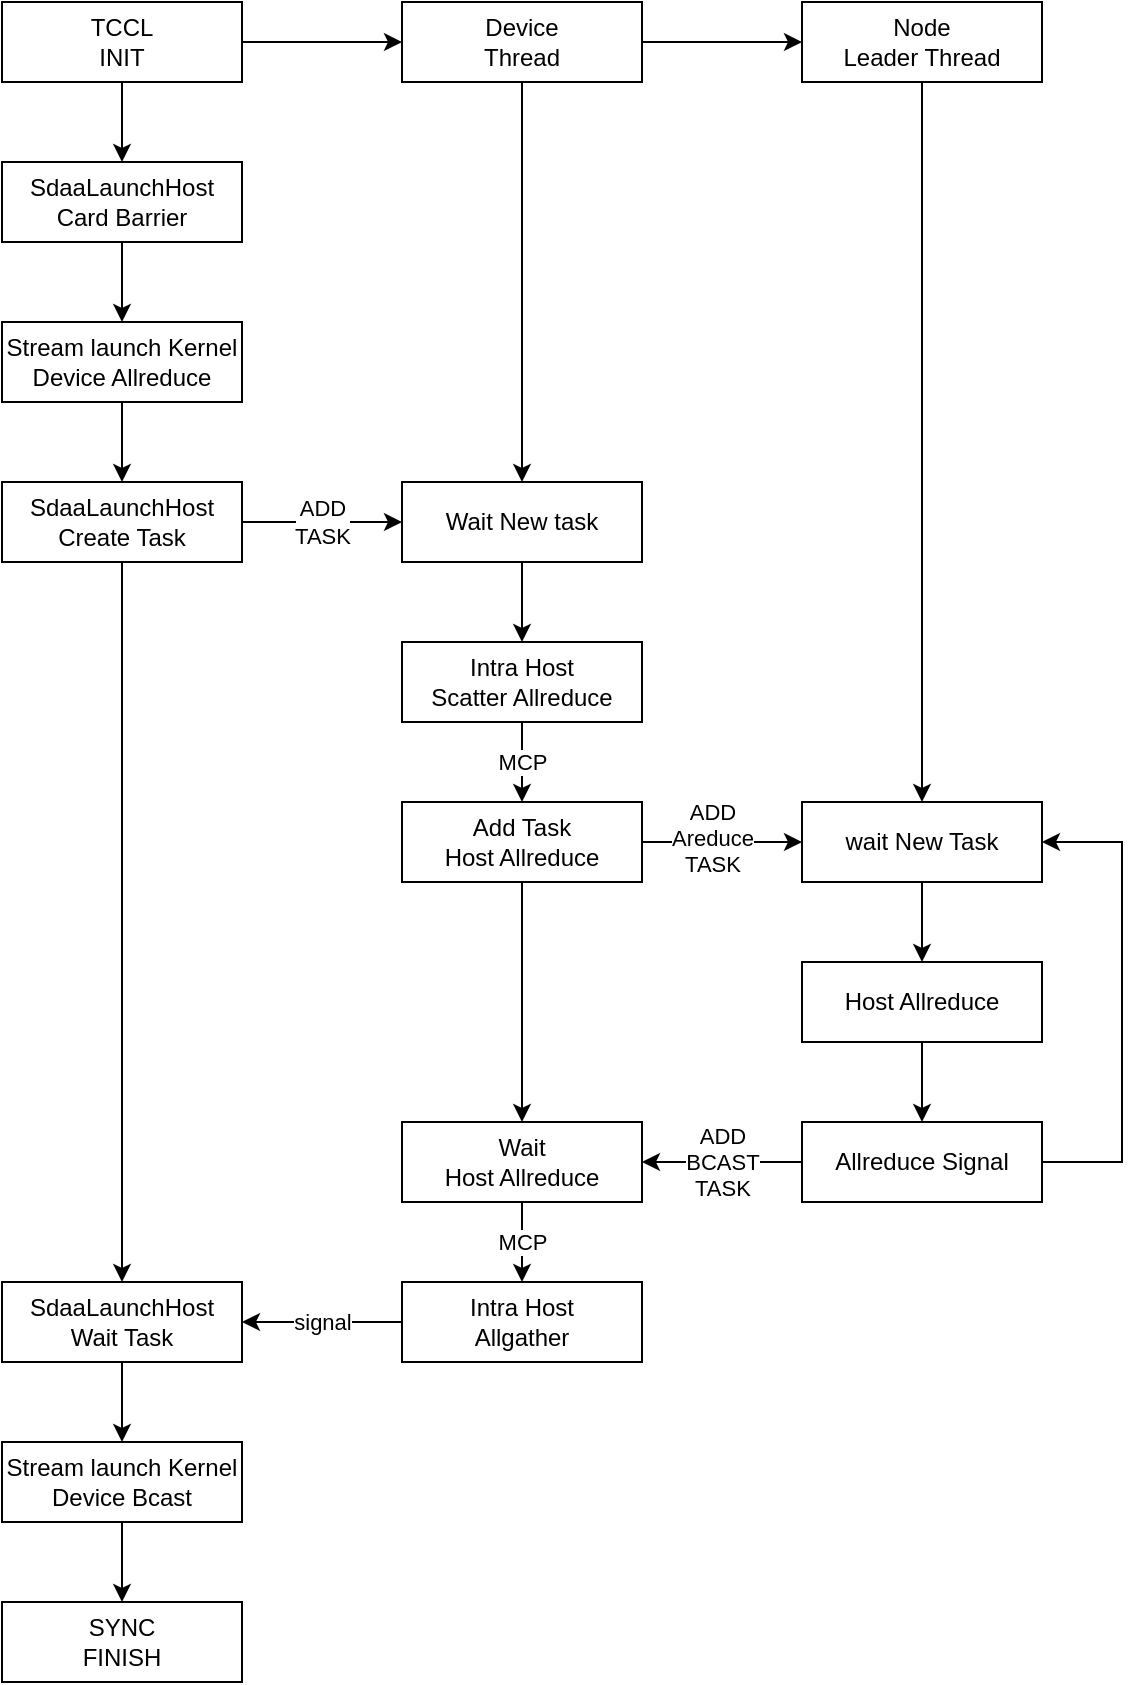 <mxfile version="21.0.10" type="github">
  <diagram name="Page-1" id="EsT10xzCCeYcYSkJDmvW">
    <mxGraphModel dx="2074" dy="1156" grid="1" gridSize="10" guides="1" tooltips="1" connect="1" arrows="1" fold="1" page="1" pageScale="1" pageWidth="850" pageHeight="1100" math="0" shadow="0">
      <root>
        <mxCell id="0" />
        <mxCell id="1" parent="0" />
        <mxCell id="1WPlRurY3LXXzc_wm_BW-7" value="" style="edgeStyle=orthogonalEdgeStyle;rounded=0;orthogonalLoop=1;jettySize=auto;html=1;" parent="1" source="1WPlRurY3LXXzc_wm_BW-1" target="1WPlRurY3LXXzc_wm_BW-4" edge="1">
          <mxGeometry relative="1" as="geometry" />
        </mxCell>
        <mxCell id="1WPlRurY3LXXzc_wm_BW-1" value="Stream launch Kernel&lt;br&gt;Device Allreduce" style="rounded=0;whiteSpace=wrap;html=1;" parent="1" vertex="1">
          <mxGeometry x="200" y="320" width="120" height="40" as="geometry" />
        </mxCell>
        <mxCell id="1WPlRurY3LXXzc_wm_BW-3" value="" style="edgeStyle=orthogonalEdgeStyle;rounded=0;orthogonalLoop=1;jettySize=auto;html=1;" parent="1" source="1WPlRurY3LXXzc_wm_BW-2" target="1WPlRurY3LXXzc_wm_BW-1" edge="1">
          <mxGeometry relative="1" as="geometry" />
        </mxCell>
        <mxCell id="1WPlRurY3LXXzc_wm_BW-2" value="SdaaLaunchHost&lt;br&gt;Card Barrier" style="rounded=0;whiteSpace=wrap;html=1;" parent="1" vertex="1">
          <mxGeometry x="200" y="240" width="120" height="40" as="geometry" />
        </mxCell>
        <mxCell id="1WPlRurY3LXXzc_wm_BW-6" value="ADD&lt;br&gt;TASK" style="edgeStyle=orthogonalEdgeStyle;rounded=0;orthogonalLoop=1;jettySize=auto;html=1;" parent="1" source="1WPlRurY3LXXzc_wm_BW-4" target="1WPlRurY3LXXzc_wm_BW-5" edge="1">
          <mxGeometry relative="1" as="geometry" />
        </mxCell>
        <mxCell id="Y7l1YH2GiNnYRPJC3hIs-2" value="" style="edgeStyle=orthogonalEdgeStyle;rounded=0;orthogonalLoop=1;jettySize=auto;html=1;" edge="1" parent="1" source="1WPlRurY3LXXzc_wm_BW-4" target="Y7l1YH2GiNnYRPJC3hIs-1">
          <mxGeometry relative="1" as="geometry" />
        </mxCell>
        <mxCell id="1WPlRurY3LXXzc_wm_BW-4" value="SdaaLaunchHost&lt;br&gt;Create Task" style="rounded=0;whiteSpace=wrap;html=1;" parent="1" vertex="1">
          <mxGeometry x="200" y="400" width="120" height="40" as="geometry" />
        </mxCell>
        <mxCell id="Y7l1YH2GiNnYRPJC3hIs-9" value="" style="edgeStyle=orthogonalEdgeStyle;rounded=0;orthogonalLoop=1;jettySize=auto;html=1;" edge="1" parent="1" source="1WPlRurY3LXXzc_wm_BW-5">
          <mxGeometry relative="1" as="geometry">
            <mxPoint x="460" y="480" as="targetPoint" />
            <Array as="points">
              <mxPoint x="460" y="450" />
              <mxPoint x="460" y="450" />
            </Array>
          </mxGeometry>
        </mxCell>
        <mxCell id="1WPlRurY3LXXzc_wm_BW-5" value="Wait New task" style="rounded=0;whiteSpace=wrap;html=1;" parent="1" vertex="1">
          <mxGeometry x="400" y="400" width="120" height="40" as="geometry" />
        </mxCell>
        <mxCell id="Y7l1YH2GiNnYRPJC3hIs-12" value="" style="edgeStyle=orthogonalEdgeStyle;rounded=0;orthogonalLoop=1;jettySize=auto;html=1;" edge="1" parent="1" source="1WPlRurY3LXXzc_wm_BW-8" target="Y7l1YH2GiNnYRPJC3hIs-11">
          <mxGeometry relative="1" as="geometry" />
        </mxCell>
        <mxCell id="Y7l1YH2GiNnYRPJC3hIs-34" value="ADD&lt;br&gt;Areduce&lt;br&gt;TASK" style="edgeLabel;html=1;align=center;verticalAlign=middle;resizable=0;points=[];" vertex="1" connectable="0" parent="Y7l1YH2GiNnYRPJC3hIs-12">
          <mxGeometry x="-0.125" y="2" relative="1" as="geometry">
            <mxPoint as="offset" />
          </mxGeometry>
        </mxCell>
        <mxCell id="Y7l1YH2GiNnYRPJC3hIs-23" value="" style="edgeStyle=orthogonalEdgeStyle;rounded=0;orthogonalLoop=1;jettySize=auto;html=1;" edge="1" parent="1" source="1WPlRurY3LXXzc_wm_BW-8" target="Y7l1YH2GiNnYRPJC3hIs-22">
          <mxGeometry relative="1" as="geometry" />
        </mxCell>
        <mxCell id="1WPlRurY3LXXzc_wm_BW-8" value="Add Task&lt;br&gt;Host Allreduce" style="rounded=0;whiteSpace=wrap;html=1;" parent="1" vertex="1">
          <mxGeometry x="400" y="560" width="120" height="40" as="geometry" />
        </mxCell>
        <mxCell id="Y7l1YH2GiNnYRPJC3hIs-32" value="" style="edgeStyle=orthogonalEdgeStyle;rounded=0;orthogonalLoop=1;jettySize=auto;html=1;" edge="1" parent="1" source="Y7l1YH2GiNnYRPJC3hIs-1" target="Y7l1YH2GiNnYRPJC3hIs-31">
          <mxGeometry relative="1" as="geometry" />
        </mxCell>
        <mxCell id="Y7l1YH2GiNnYRPJC3hIs-1" value="SdaaLaunchHost&lt;br&gt;Wait Task" style="rounded=0;whiteSpace=wrap;html=1;" vertex="1" parent="1">
          <mxGeometry x="200" y="800" width="120" height="40" as="geometry" />
        </mxCell>
        <mxCell id="Y7l1YH2GiNnYRPJC3hIs-4" value="" style="edgeStyle=orthogonalEdgeStyle;rounded=0;orthogonalLoop=1;jettySize=auto;html=1;" edge="1" parent="1" source="Y7l1YH2GiNnYRPJC3hIs-3" target="1WPlRurY3LXXzc_wm_BW-2">
          <mxGeometry relative="1" as="geometry" />
        </mxCell>
        <mxCell id="Y7l1YH2GiNnYRPJC3hIs-6" value="" style="edgeStyle=orthogonalEdgeStyle;rounded=0;orthogonalLoop=1;jettySize=auto;html=1;" edge="1" parent="1" source="Y7l1YH2GiNnYRPJC3hIs-3" target="Y7l1YH2GiNnYRPJC3hIs-5">
          <mxGeometry relative="1" as="geometry" />
        </mxCell>
        <mxCell id="Y7l1YH2GiNnYRPJC3hIs-3" value="TCCL&lt;br&gt;INIT" style="rounded=0;whiteSpace=wrap;html=1;" vertex="1" parent="1">
          <mxGeometry x="200" y="160" width="120" height="40" as="geometry" />
        </mxCell>
        <mxCell id="Y7l1YH2GiNnYRPJC3hIs-8" value="" style="edgeStyle=orthogonalEdgeStyle;rounded=0;orthogonalLoop=1;jettySize=auto;html=1;" edge="1" parent="1" source="Y7l1YH2GiNnYRPJC3hIs-5" target="Y7l1YH2GiNnYRPJC3hIs-7">
          <mxGeometry relative="1" as="geometry" />
        </mxCell>
        <mxCell id="Y7l1YH2GiNnYRPJC3hIs-5" value="Device&lt;br&gt;Thread" style="rounded=0;whiteSpace=wrap;html=1;" vertex="1" parent="1">
          <mxGeometry x="400" y="160" width="120" height="40" as="geometry" />
        </mxCell>
        <mxCell id="Y7l1YH2GiNnYRPJC3hIs-7" value="Node&lt;br&gt;Leader Thread" style="rounded=0;whiteSpace=wrap;html=1;" vertex="1" parent="1">
          <mxGeometry x="600" y="160" width="120" height="40" as="geometry" />
        </mxCell>
        <mxCell id="Y7l1YH2GiNnYRPJC3hIs-10" value="" style="edgeStyle=orthogonalEdgeStyle;rounded=0;orthogonalLoop=1;jettySize=auto;html=1;exitX=0.5;exitY=1;exitDx=0;exitDy=0;entryX=0.5;entryY=0;entryDx=0;entryDy=0;" edge="1" parent="1" source="Y7l1YH2GiNnYRPJC3hIs-5" target="1WPlRurY3LXXzc_wm_BW-5">
          <mxGeometry relative="1" as="geometry">
            <mxPoint x="470" y="450" as="sourcePoint" />
            <mxPoint x="470" y="490" as="targetPoint" />
            <Array as="points">
              <mxPoint x="460" y="290" />
              <mxPoint x="460" y="290" />
            </Array>
          </mxGeometry>
        </mxCell>
        <mxCell id="Y7l1YH2GiNnYRPJC3hIs-18" value="" style="edgeStyle=orthogonalEdgeStyle;rounded=0;orthogonalLoop=1;jettySize=auto;html=1;" edge="1" parent="1" source="Y7l1YH2GiNnYRPJC3hIs-11" target="Y7l1YH2GiNnYRPJC3hIs-17">
          <mxGeometry relative="1" as="geometry" />
        </mxCell>
        <mxCell id="Y7l1YH2GiNnYRPJC3hIs-11" value="wait New Task" style="rounded=0;whiteSpace=wrap;html=1;" vertex="1" parent="1">
          <mxGeometry x="600" y="560" width="120" height="40" as="geometry" />
        </mxCell>
        <mxCell id="Y7l1YH2GiNnYRPJC3hIs-15" value="MCP" style="edgeStyle=orthogonalEdgeStyle;rounded=0;orthogonalLoop=1;jettySize=auto;html=1;" edge="1" parent="1" source="Y7l1YH2GiNnYRPJC3hIs-13" target="1WPlRurY3LXXzc_wm_BW-8">
          <mxGeometry relative="1" as="geometry">
            <Array as="points">
              <mxPoint x="460" y="540" />
              <mxPoint x="460" y="540" />
            </Array>
          </mxGeometry>
        </mxCell>
        <mxCell id="Y7l1YH2GiNnYRPJC3hIs-13" value="Intra Host&lt;br style=&quot;border-color: var(--border-color);&quot;&gt;Scatter Allreduce" style="rounded=0;whiteSpace=wrap;html=1;" vertex="1" parent="1">
          <mxGeometry x="400" y="480" width="120" height="40" as="geometry" />
        </mxCell>
        <mxCell id="Y7l1YH2GiNnYRPJC3hIs-16" value="" style="edgeStyle=orthogonalEdgeStyle;rounded=0;orthogonalLoop=1;jettySize=auto;html=1;exitX=0.5;exitY=1;exitDx=0;exitDy=0;entryX=0.5;entryY=0;entryDx=0;entryDy=0;" edge="1" parent="1" source="Y7l1YH2GiNnYRPJC3hIs-7" target="Y7l1YH2GiNnYRPJC3hIs-11">
          <mxGeometry relative="1" as="geometry">
            <mxPoint x="470" y="210" as="sourcePoint" />
            <mxPoint x="470" y="410" as="targetPoint" />
            <Array as="points">
              <mxPoint x="660" y="360" />
              <mxPoint x="660" y="360" />
            </Array>
          </mxGeometry>
        </mxCell>
        <mxCell id="Y7l1YH2GiNnYRPJC3hIs-20" value="" style="edgeStyle=orthogonalEdgeStyle;rounded=0;orthogonalLoop=1;jettySize=auto;html=1;" edge="1" parent="1" source="Y7l1YH2GiNnYRPJC3hIs-17" target="Y7l1YH2GiNnYRPJC3hIs-19">
          <mxGeometry relative="1" as="geometry">
            <Array as="points">
              <mxPoint x="660" y="690" />
              <mxPoint x="660" y="690" />
            </Array>
          </mxGeometry>
        </mxCell>
        <mxCell id="Y7l1YH2GiNnYRPJC3hIs-17" value="Host Allreduce" style="rounded=0;whiteSpace=wrap;html=1;" vertex="1" parent="1">
          <mxGeometry x="600" y="640" width="120" height="40" as="geometry" />
        </mxCell>
        <mxCell id="Y7l1YH2GiNnYRPJC3hIs-24" value="ADD&lt;br&gt;BCAST&lt;br&gt;TASK" style="edgeStyle=orthogonalEdgeStyle;rounded=0;orthogonalLoop=1;jettySize=auto;html=1;" edge="1" parent="1" source="Y7l1YH2GiNnYRPJC3hIs-19" target="Y7l1YH2GiNnYRPJC3hIs-22">
          <mxGeometry relative="1" as="geometry" />
        </mxCell>
        <mxCell id="Y7l1YH2GiNnYRPJC3hIs-19" value="Allreduce Signal" style="rounded=0;whiteSpace=wrap;html=1;" vertex="1" parent="1">
          <mxGeometry x="600" y="720" width="120" height="40" as="geometry" />
        </mxCell>
        <mxCell id="Y7l1YH2GiNnYRPJC3hIs-21" value="" style="edgeStyle=orthogonalEdgeStyle;rounded=0;orthogonalLoop=1;jettySize=auto;html=1;exitX=1;exitY=0.5;exitDx=0;exitDy=0;entryX=1;entryY=0.5;entryDx=0;entryDy=0;" edge="1" parent="1" source="Y7l1YH2GiNnYRPJC3hIs-19" target="Y7l1YH2GiNnYRPJC3hIs-11">
          <mxGeometry relative="1" as="geometry">
            <mxPoint x="670" y="690" as="sourcePoint" />
            <mxPoint x="670" y="730" as="targetPoint" />
            <Array as="points">
              <mxPoint x="760" y="740" />
              <mxPoint x="760" y="580" />
            </Array>
          </mxGeometry>
        </mxCell>
        <mxCell id="Y7l1YH2GiNnYRPJC3hIs-27" value="MCP" style="edgeStyle=orthogonalEdgeStyle;rounded=0;orthogonalLoop=1;jettySize=auto;html=1;" edge="1" parent="1" source="Y7l1YH2GiNnYRPJC3hIs-22" target="Y7l1YH2GiNnYRPJC3hIs-26">
          <mxGeometry relative="1" as="geometry" />
        </mxCell>
        <mxCell id="Y7l1YH2GiNnYRPJC3hIs-22" value="Wait &lt;br&gt;Host Allreduce" style="rounded=0;whiteSpace=wrap;html=1;" vertex="1" parent="1">
          <mxGeometry x="400" y="720" width="120" height="40" as="geometry" />
        </mxCell>
        <mxCell id="Y7l1YH2GiNnYRPJC3hIs-28" value="signal" style="edgeStyle=orthogonalEdgeStyle;rounded=0;orthogonalLoop=1;jettySize=auto;html=1;" edge="1" parent="1" source="Y7l1YH2GiNnYRPJC3hIs-26" target="Y7l1YH2GiNnYRPJC3hIs-1">
          <mxGeometry relative="1" as="geometry">
            <Array as="points">
              <mxPoint x="360" y="820" />
              <mxPoint x="360" y="820" />
            </Array>
          </mxGeometry>
        </mxCell>
        <mxCell id="Y7l1YH2GiNnYRPJC3hIs-26" value="Intra Host&lt;br&gt;Allgather" style="rounded=0;whiteSpace=wrap;html=1;" vertex="1" parent="1">
          <mxGeometry x="400" y="800" width="120" height="40" as="geometry" />
        </mxCell>
        <mxCell id="Y7l1YH2GiNnYRPJC3hIs-36" value="" style="edgeStyle=orthogonalEdgeStyle;rounded=0;orthogonalLoop=1;jettySize=auto;html=1;" edge="1" parent="1" source="Y7l1YH2GiNnYRPJC3hIs-31" target="Y7l1YH2GiNnYRPJC3hIs-35">
          <mxGeometry relative="1" as="geometry">
            <Array as="points">
              <mxPoint x="260" y="940" />
              <mxPoint x="260" y="940" />
            </Array>
          </mxGeometry>
        </mxCell>
        <mxCell id="Y7l1YH2GiNnYRPJC3hIs-31" value="Stream launch Kernel&lt;br&gt;Device Bcast" style="rounded=0;whiteSpace=wrap;html=1;" vertex="1" parent="1">
          <mxGeometry x="200" y="880" width="120" height="40" as="geometry" />
        </mxCell>
        <mxCell id="Y7l1YH2GiNnYRPJC3hIs-35" value="SYNC&lt;br&gt;FINISH" style="rounded=0;whiteSpace=wrap;html=1;" vertex="1" parent="1">
          <mxGeometry x="200" y="960" width="120" height="40" as="geometry" />
        </mxCell>
      </root>
    </mxGraphModel>
  </diagram>
</mxfile>
